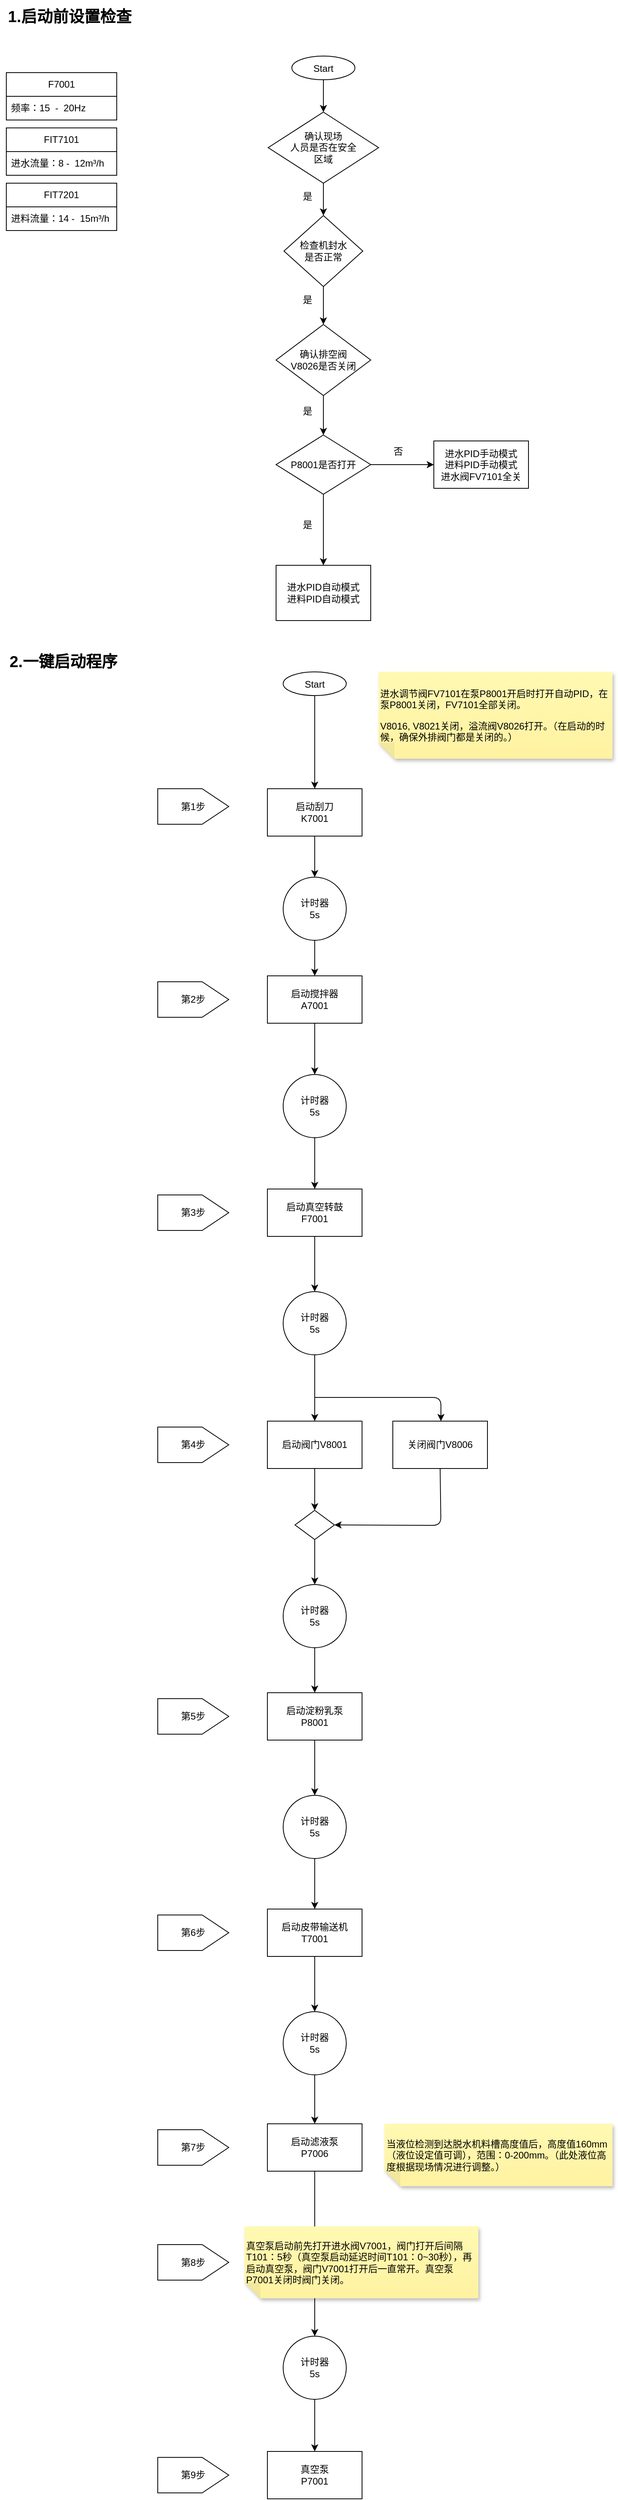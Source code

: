 <mxfile>
    <diagram id="wImYX9leGLHuQFXVxH7y" name="第 1 页">
        <mxGraphModel dx="1103" dy="1942" grid="1" gridSize="10" guides="1" tooltips="1" connect="1" arrows="1" fold="1" page="1" pageScale="1" pageWidth="827" pageHeight="1169" math="0" shadow="0">
            <root>
                <mxCell id="0"/>
                <mxCell id="1" parent="0"/>
                <mxCell id="384" value="F7001" style="swimlane;fontStyle=0;childLayout=stackLayout;horizontal=1;startSize=30;horizontalStack=0;resizeParent=1;resizeParentMax=0;resizeLast=0;collapsible=1;marginBottom=0;whiteSpace=wrap;html=1;fontFamily=Helvetica;fontSize=12;fontColor=default;fillColor=none;gradientColor=none;" parent="1" vertex="1">
                    <mxGeometry x="18" y="-1065" width="140" height="60" as="geometry"/>
                </mxCell>
                <mxCell id="385" value="频率：15&amp;nbsp; -&amp;nbsp; 20Hz" style="text;strokeColor=none;fillColor=none;align=left;verticalAlign=middle;spacingLeft=4;spacingRight=4;overflow=hidden;points=[[0,0.5],[1,0.5]];portConstraint=eastwest;rotatable=0;whiteSpace=wrap;html=1;fontFamily=Helvetica;fontSize=12;fontColor=default;" parent="384" vertex="1">
                    <mxGeometry y="30" width="140" height="30" as="geometry"/>
                </mxCell>
                <mxCell id="388" value="FIT7101" style="swimlane;fontStyle=0;childLayout=stackLayout;horizontal=1;startSize=30;horizontalStack=0;resizeParent=1;resizeParentMax=0;resizeLast=0;collapsible=1;marginBottom=0;whiteSpace=wrap;html=1;fontFamily=Helvetica;fontSize=12;fontColor=default;fillColor=none;gradientColor=none;" parent="1" vertex="1">
                    <mxGeometry x="18" y="-995" width="140" height="60" as="geometry"/>
                </mxCell>
                <mxCell id="389" value="进水流量：8 -&amp;nbsp; 12m³/h" style="text;strokeColor=none;fillColor=none;align=left;verticalAlign=middle;spacingLeft=4;spacingRight=4;overflow=hidden;points=[[0,0.5],[1,0.5]];portConstraint=eastwest;rotatable=0;whiteSpace=wrap;html=1;fontFamily=Helvetica;fontSize=12;fontColor=default;" parent="388" vertex="1">
                    <mxGeometry y="30" width="140" height="30" as="geometry"/>
                </mxCell>
                <UserObject label="FIT7201" tags="" id="390">
                    <mxCell style="swimlane;fontStyle=0;childLayout=stackLayout;horizontal=1;startSize=30;horizontalStack=0;resizeParent=1;resizeParentMax=0;resizeLast=0;collapsible=1;marginBottom=0;whiteSpace=wrap;html=1;fontFamily=Helvetica;fontSize=12;fontColor=default;fillColor=none;gradientColor=none;" parent="1" vertex="1">
                        <mxGeometry x="18" y="-925" width="140" height="60" as="geometry"/>
                    </mxCell>
                </UserObject>
                <mxCell id="391" value="进料流量：14 -&amp;nbsp; 15m³/h" style="text;strokeColor=none;fillColor=none;align=left;verticalAlign=middle;spacingLeft=4;spacingRight=4;overflow=hidden;points=[[0,0.5],[1,0.5]];portConstraint=eastwest;rotatable=0;whiteSpace=wrap;html=1;fontFamily=Helvetica;fontSize=12;fontColor=default;" parent="390" vertex="1">
                    <mxGeometry y="30" width="140" height="30" as="geometry"/>
                </mxCell>
                <mxCell id="427" value="" style="edgeStyle=none;html=1;fontFamily=Helvetica;fontSize=12;fontColor=default;" parent="1" source="425" target="426" edge="1">
                    <mxGeometry relative="1" as="geometry"/>
                </mxCell>
                <mxCell id="425" value="Start" style="ellipse;align=center;" parent="1" vertex="1">
                    <mxGeometry x="380" y="-1086" width="80" height="30" as="geometry"/>
                </mxCell>
                <mxCell id="431" value="" style="edgeStyle=none;html=1;fontFamily=Helvetica;fontSize=12;fontColor=default;" parent="1" source="426" target="430" edge="1">
                    <mxGeometry relative="1" as="geometry"/>
                </mxCell>
                <mxCell id="426" value="确认现场&lt;br&gt;人员是否在安全&lt;br&gt;区域" style="rhombus;whiteSpace=wrap;html=1;align=center;" parent="1" vertex="1">
                    <mxGeometry x="350" y="-1015" width="140" height="90" as="geometry"/>
                </mxCell>
                <mxCell id="440" style="edgeStyle=none;html=1;exitX=0.5;exitY=1;exitDx=0;exitDy=0;entryX=0.5;entryY=0;entryDx=0;entryDy=0;fontFamily=Helvetica;fontSize=12;fontColor=default;" parent="1" source="430" target="439" edge="1">
                    <mxGeometry relative="1" as="geometry"/>
                </mxCell>
                <mxCell id="430" value="检查机封水&lt;br&gt;是否正常" style="rhombus;whiteSpace=wrap;html=1;" parent="1" vertex="1">
                    <mxGeometry x="370" y="-884" width="100" height="90" as="geometry"/>
                </mxCell>
                <mxCell id="448" style="edgeStyle=none;html=1;exitX=0.5;exitY=1;exitDx=0;exitDy=0;entryX=0.5;entryY=0;entryDx=0;entryDy=0;fontFamily=Helvetica;fontSize=12;fontColor=default;" parent="1" source="439" target="443" edge="1">
                    <mxGeometry relative="1" as="geometry"/>
                </mxCell>
                <mxCell id="439" value="确认排空阀&lt;br&gt;V8026是否关闭" style="rhombus;whiteSpace=wrap;html=1;" parent="1" vertex="1">
                    <mxGeometry x="360" y="-746" width="120" height="90" as="geometry"/>
                </mxCell>
                <mxCell id="441" value="" style="edgeStyle=none;html=1;fontFamily=Helvetica;fontSize=12;fontColor=default;" parent="1" source="443" target="444" edge="1">
                    <mxGeometry relative="1" as="geometry"/>
                </mxCell>
                <mxCell id="442" value="" style="edgeStyle=none;html=1;fontFamily=Helvetica;fontSize=12;fontColor=default;" parent="1" source="443" target="446" edge="1">
                    <mxGeometry relative="1" as="geometry"/>
                </mxCell>
                <mxCell id="443" value="P8001是否打开" style="rhombus;whiteSpace=wrap;html=1;" parent="1" vertex="1">
                    <mxGeometry x="360" y="-606" width="120" height="75" as="geometry"/>
                </mxCell>
                <mxCell id="444" value="进水PID自动模式&lt;br&gt;进料PID自动模式" style="whiteSpace=wrap;html=1;" parent="1" vertex="1">
                    <mxGeometry x="360" y="-441" width="120" height="70" as="geometry"/>
                </mxCell>
                <mxCell id="445" value="是" style="text;strokeColor=none;align=center;fillColor=none;html=1;verticalAlign=middle;whiteSpace=wrap;rounded=0;fontFamily=Helvetica;fontSize=12;fontColor=default;" parent="1" vertex="1">
                    <mxGeometry x="381" y="-507" width="38" height="30" as="geometry"/>
                </mxCell>
                <mxCell id="446" value="进水PID手动模式&lt;br&gt;进料PID手动模式&lt;br&gt;进水阀FV7101全关" style="whiteSpace=wrap;html=1;" parent="1" vertex="1">
                    <mxGeometry x="560" y="-598.5" width="120" height="60" as="geometry"/>
                </mxCell>
                <mxCell id="447" value="否" style="text;strokeColor=none;align=center;fillColor=none;html=1;verticalAlign=middle;whiteSpace=wrap;rounded=0;fontFamily=Helvetica;fontSize=12;fontColor=default;" parent="1" vertex="1">
                    <mxGeometry x="495" y="-600" width="40" height="30" as="geometry"/>
                </mxCell>
                <mxCell id="449" value="是" style="text;strokeColor=none;align=center;fillColor=none;html=1;verticalAlign=middle;whiteSpace=wrap;rounded=0;fontFamily=Helvetica;fontSize=12;fontColor=default;" parent="1" vertex="1">
                    <mxGeometry x="381" y="-651" width="38" height="30" as="geometry"/>
                </mxCell>
                <mxCell id="450" value="是" style="text;strokeColor=none;align=center;fillColor=none;html=1;verticalAlign=middle;whiteSpace=wrap;rounded=0;fontFamily=Helvetica;fontSize=12;fontColor=default;" parent="1" vertex="1">
                    <mxGeometry x="381" y="-792" width="38" height="30" as="geometry"/>
                </mxCell>
                <mxCell id="451" value="是" style="text;strokeColor=none;align=center;fillColor=none;html=1;verticalAlign=middle;whiteSpace=wrap;rounded=0;fontFamily=Helvetica;fontSize=12;fontColor=default;" parent="1" vertex="1">
                    <mxGeometry x="381" y="-923" width="38" height="30" as="geometry"/>
                </mxCell>
                <mxCell id="458" value="" style="edgeStyle=none;html=1;fontFamily=Helvetica;fontSize=12;fontColor=default;" parent="1" source="452" target="457" edge="1">
                    <mxGeometry relative="1" as="geometry"/>
                </mxCell>
                <mxCell id="452" value="Start" style="ellipse" parent="1" vertex="1">
                    <mxGeometry x="369" y="-306" width="80" height="30" as="geometry"/>
                </mxCell>
                <mxCell id="462" value="" style="edgeStyle=none;html=1;fontFamily=Helvetica;fontSize=12;fontColor=default;" parent="1" source="457" target="461" edge="1">
                    <mxGeometry relative="1" as="geometry"/>
                </mxCell>
                <mxCell id="457" value="启动刮刀&lt;br&gt;K7001" style="whiteSpace=wrap;html=1;" parent="1" vertex="1">
                    <mxGeometry x="349" y="-158" width="120" height="60" as="geometry"/>
                </mxCell>
                <mxCell id="464" value="" style="edgeStyle=none;html=1;fontFamily=Helvetica;fontSize=12;fontColor=default;" parent="1" source="461" target="463" edge="1">
                    <mxGeometry relative="1" as="geometry"/>
                </mxCell>
                <mxCell id="461" value="计时器&lt;br&gt;5s" style="ellipse;whiteSpace=wrap;html=1;" parent="1" vertex="1">
                    <mxGeometry x="369" y="-46" width="80" height="80" as="geometry"/>
                </mxCell>
                <mxCell id="466" value="" style="edgeStyle=none;html=1;fontFamily=Helvetica;fontSize=12;fontColor=default;" parent="1" source="463" target="465" edge="1">
                    <mxGeometry relative="1" as="geometry"/>
                </mxCell>
                <mxCell id="463" value="启动搅拌器&lt;br&gt;A7001" style="whiteSpace=wrap;html=1;" parent="1" vertex="1">
                    <mxGeometry x="349" y="79" width="120" height="60" as="geometry"/>
                </mxCell>
                <mxCell id="468" value="" style="edgeStyle=none;html=1;fontFamily=Helvetica;fontSize=12;fontColor=default;" parent="1" source="465" target="467" edge="1">
                    <mxGeometry relative="1" as="geometry"/>
                </mxCell>
                <mxCell id="465" value="计时器&lt;br&gt;5s" style="ellipse;whiteSpace=wrap;html=1;" parent="1" vertex="1">
                    <mxGeometry x="369" y="204" width="80" height="80" as="geometry"/>
                </mxCell>
                <mxCell id="470" value="" style="edgeStyle=none;html=1;fontFamily=Helvetica;fontSize=12;fontColor=default;" parent="1" source="467" target="469" edge="1">
                    <mxGeometry relative="1" as="geometry"/>
                </mxCell>
                <mxCell id="467" value="启动真空转鼓&lt;br&gt;F7001" style="whiteSpace=wrap;html=1;" parent="1" vertex="1">
                    <mxGeometry x="349" y="349" width="120" height="60" as="geometry"/>
                </mxCell>
                <mxCell id="472" value="" style="edgeStyle=none;html=1;fontFamily=Helvetica;fontSize=12;fontColor=default;" parent="1" source="469" target="471" edge="1">
                    <mxGeometry relative="1" as="geometry"/>
                </mxCell>
                <mxCell id="469" value="计时器&lt;br&gt;5s" style="ellipse;whiteSpace=wrap;html=1;" parent="1" vertex="1">
                    <mxGeometry x="369" y="479" width="80" height="80" as="geometry"/>
                </mxCell>
                <mxCell id="484" value="" style="edgeStyle=none;html=1;fontFamily=Helvetica;fontSize=12;fontColor=default;" parent="1" source="471" target="483" edge="1">
                    <mxGeometry relative="1" as="geometry"/>
                </mxCell>
                <mxCell id="471" value="启动阀门V8001" style="whiteSpace=wrap;html=1;" parent="1" vertex="1">
                    <mxGeometry x="349" y="643" width="120" height="60" as="geometry"/>
                </mxCell>
                <mxCell id="485" style="edgeStyle=none;html=1;entryX=1;entryY=0.5;entryDx=0;entryDy=0;fontFamily=Helvetica;fontSize=12;fontColor=default;exitX=0.5;exitY=1;exitDx=0;exitDy=0;" parent="1" source="477" target="483" edge="1">
                    <mxGeometry relative="1" as="geometry">
                        <Array as="points">
                            <mxPoint x="569" y="775"/>
                        </Array>
                    </mxGeometry>
                </mxCell>
                <mxCell id="477" value="关闭阀门V8006" style="whiteSpace=wrap;html=1;" parent="1" vertex="1">
                    <mxGeometry x="508" y="643" width="120" height="60" as="geometry"/>
                </mxCell>
                <mxCell id="479" value="" style="edgeStyle=none;orthogonalLoop=1;jettySize=auto;html=1;fontFamily=Helvetica;fontSize=12;fontColor=default;" parent="1" edge="1">
                    <mxGeometry width="80" relative="1" as="geometry">
                        <mxPoint x="409" y="613" as="sourcePoint"/>
                        <mxPoint x="569" y="643" as="targetPoint"/>
                        <Array as="points">
                            <mxPoint x="569" y="613"/>
                        </Array>
                    </mxGeometry>
                </mxCell>
                <mxCell id="487" value="" style="edgeStyle=none;html=1;fontFamily=Helvetica;fontSize=12;fontColor=default;" parent="1" source="483" target="486" edge="1">
                    <mxGeometry relative="1" as="geometry"/>
                </mxCell>
                <mxCell id="483" value="" style="rhombus;whiteSpace=wrap;html=1;" parent="1" vertex="1">
                    <mxGeometry x="384" y="756" width="50" height="37" as="geometry"/>
                </mxCell>
                <mxCell id="489" value="" style="edgeStyle=none;html=1;fontFamily=Helvetica;fontSize=12;fontColor=default;" parent="1" source="486" target="488" edge="1">
                    <mxGeometry relative="1" as="geometry"/>
                </mxCell>
                <mxCell id="486" value="计时器&lt;br&gt;5s" style="ellipse;whiteSpace=wrap;html=1;" parent="1" vertex="1">
                    <mxGeometry x="369" y="850" width="80" height="80" as="geometry"/>
                </mxCell>
                <mxCell id="491" value="" style="edgeStyle=none;html=1;fontFamily=Helvetica;fontSize=12;fontColor=default;" parent="1" source="488" target="490" edge="1">
                    <mxGeometry relative="1" as="geometry"/>
                </mxCell>
                <mxCell id="488" value="启动淀粉乳泵&lt;br&gt;P8001" style="whiteSpace=wrap;html=1;" parent="1" vertex="1">
                    <mxGeometry x="349" y="987" width="120" height="60" as="geometry"/>
                </mxCell>
                <mxCell id="493" value="" style="edgeStyle=none;html=1;fontFamily=Helvetica;fontSize=12;fontColor=default;" parent="1" source="490" target="492" edge="1">
                    <mxGeometry relative="1" as="geometry"/>
                </mxCell>
                <mxCell id="490" value="计时器&lt;br&gt;5s" style="ellipse;whiteSpace=wrap;html=1;" parent="1" vertex="1">
                    <mxGeometry x="369" y="1117" width="80" height="80" as="geometry"/>
                </mxCell>
                <mxCell id="497" value="" style="edgeStyle=none;html=1;fontFamily=Helvetica;fontSize=12;fontColor=#FFFFFF;" parent="1" source="492" target="496" edge="1">
                    <mxGeometry relative="1" as="geometry"/>
                </mxCell>
                <mxCell id="492" value="启动皮带输送机&lt;br&gt;T7001" style="whiteSpace=wrap;html=1;" parent="1" vertex="1">
                    <mxGeometry x="349" y="1261" width="120" height="60" as="geometry"/>
                </mxCell>
                <mxCell id="494" value="&lt;p class=&quot;MsoNormal&quot;&gt;&lt;span&gt;当液位检测到达脱水机料槽高度值后，&lt;/span&gt;高度值160mm（液位设定值可调），范围：0-200mm。（此处液位高度根据现场情况进行调整。）&lt;/p&gt;&lt;p class=&quot;MsoNormal&quot;&gt;&lt;span&gt;&lt;/span&gt;&lt;/p&gt;" style="shape=note;whiteSpace=wrap;html=1;backgroundOutline=1;fontColor=#000000;darkOpacity=0.05;fillColor=#FFF9B2;strokeColor=none;fillStyle=solid;direction=west;gradientDirection=north;gradientColor=#FFF2A1;shadow=1;size=20;pointerEvents=1;fontFamily=Helvetica;fontSize=12;align=left;" parent="1" vertex="1">
                    <mxGeometry x="497.5" y="1533" width="289" height="79" as="geometry"/>
                </mxCell>
                <mxCell id="499" value="" style="edgeStyle=none;html=1;fontFamily=Helvetica;fontSize=12;fontColor=#FFFFFF;" parent="1" source="496" target="498" edge="1">
                    <mxGeometry relative="1" as="geometry"/>
                </mxCell>
                <mxCell id="496" value="计时器&lt;br&gt;5s" style="ellipse;whiteSpace=wrap;html=1;" parent="1" vertex="1">
                    <mxGeometry x="369" y="1391" width="80" height="80" as="geometry"/>
                </mxCell>
                <mxCell id="501" value="" style="edgeStyle=none;html=1;fontFamily=Helvetica;fontSize=12;fontColor=#FFFFFF;" parent="1" source="498" target="500" edge="1">
                    <mxGeometry relative="1" as="geometry"/>
                </mxCell>
                <mxCell id="498" value="启动滤液泵&lt;br&gt;P7006" style="whiteSpace=wrap;html=1;" parent="1" vertex="1">
                    <mxGeometry x="349" y="1533" width="120" height="60" as="geometry"/>
                </mxCell>
                <mxCell id="503" value="" style="edgeStyle=none;html=1;fontFamily=Helvetica;fontSize=12;fontColor=#FFFFFF;" parent="1" source="500" target="502" edge="1">
                    <mxGeometry relative="1" as="geometry"/>
                </mxCell>
                <mxCell id="500" value="计时器&lt;br&gt;5s" style="ellipse;whiteSpace=wrap;html=1;" parent="1" vertex="1">
                    <mxGeometry x="369" y="1802" width="80" height="80" as="geometry"/>
                </mxCell>
                <mxCell id="502" value="真空泵&lt;br&gt;P7001" style="whiteSpace=wrap;html=1;" parent="1" vertex="1">
                    <mxGeometry x="349" y="1948" width="120" height="60" as="geometry"/>
                </mxCell>
                <mxCell id="504" value="&lt;p style=&quot;&quot; class=&quot;MsoNormal&quot;&gt;真空泵启动前先打开进水阀V7001，阀门打开后间隔T101：5秒（真空泵启动延迟时间T101：0~30秒），再启动真空泵，阀门V7001打开后一直常开。真空泵P7001关闭时阀门关闭。&lt;span&gt;&lt;/span&gt;&lt;/p&gt;&lt;p class=&quot;MsoNormal&quot;&gt;&lt;span&gt;&lt;/span&gt;&lt;/p&gt;" style="shape=note;whiteSpace=wrap;html=1;backgroundOutline=1;fontColor=#000000;darkOpacity=0.05;fillColor=#FFF9B2;strokeColor=none;fillStyle=solid;direction=west;gradientDirection=north;gradientColor=#FFF2A1;shadow=1;size=20;pointerEvents=1;fontFamily=Helvetica;fontSize=12;align=left;" parent="1" vertex="1">
                    <mxGeometry x="320" y="1663" width="296.5" height="91" as="geometry"/>
                </mxCell>
                <mxCell id="505" value="&lt;p class=&quot;MsoNormal&quot;&gt;&lt;span&gt;进水调节阀FV&lt;/span&gt;&lt;span&gt;7101&lt;/span&gt;&lt;span&gt;在泵P&lt;/span&gt;&lt;span&gt;8001&lt;/span&gt;&lt;span&gt;开启时打开自动PID，在泵P&lt;/span&gt;&lt;span&gt;8001&lt;/span&gt;&lt;span&gt;关闭，FV&lt;/span&gt;&lt;span&gt;7101&lt;/span&gt;&lt;span&gt;全部关闭。&lt;/span&gt;&lt;span&gt;&lt;/span&gt;&lt;/p&gt;&lt;p class=&quot;MsoNormal&quot;&gt;&lt;span&gt;V8016, V8021&lt;/span&gt;&lt;span&gt;关闭，溢流阀V&lt;/span&gt;&lt;span&gt;8026&lt;/span&gt;&lt;span&gt;打开。（&lt;/span&gt;&lt;span&gt;在启动的时候，确保外排阀门都是关闭的。）&lt;/span&gt;&lt;span&gt;&lt;/span&gt;&lt;/p&gt;&lt;p class=&quot;MsoNormal&quot;&gt;&lt;span&gt;&lt;/span&gt;&lt;/p&gt;" style="shape=note;whiteSpace=wrap;html=1;backgroundOutline=1;fontColor=#000000;darkOpacity=0.05;fillColor=#FFF9B2;strokeColor=none;fillStyle=solid;direction=west;gradientDirection=north;gradientColor=#FFF2A1;shadow=1;size=20;pointerEvents=1;fontFamily=Helvetica;fontSize=12;align=left;" parent="1" vertex="1">
                    <mxGeometry x="490" y="-306" width="296.5" height="110" as="geometry"/>
                </mxCell>
                <mxCell id="506" value="第1步" style="shape=offPageConnector;whiteSpace=wrap;html=1;direction=north;" parent="1" vertex="1">
                    <mxGeometry x="210" y="-158" width="90" height="45" as="geometry"/>
                </mxCell>
                <mxCell id="509" value="1.启动前设置检查" style="text;strokeColor=none;fillColor=none;html=1;fontSize=20;fontStyle=1;verticalAlign=middle;align=center;" parent="1" vertex="1">
                    <mxGeometry x="18" y="-1157" width="160" height="40" as="geometry"/>
                </mxCell>
                <mxCell id="510" value="2.一键启动程序" style="text;strokeColor=none;fillColor=none;html=1;fontSize=20;fontStyle=1;verticalAlign=middle;align=center;" parent="1" vertex="1">
                    <mxGeometry x="10" y="-340" width="160" height="40" as="geometry"/>
                </mxCell>
                <mxCell id="511" value="第2步" style="shape=offPageConnector;whiteSpace=wrap;html=1;direction=north;" parent="1" vertex="1">
                    <mxGeometry x="210" y="86.5" width="90" height="45" as="geometry"/>
                </mxCell>
                <mxCell id="512" value="第3步" style="shape=offPageConnector;whiteSpace=wrap;html=1;direction=north;" parent="1" vertex="1">
                    <mxGeometry x="210" y="356.5" width="90" height="45" as="geometry"/>
                </mxCell>
                <mxCell id="513" value="第4步" style="shape=offPageConnector;whiteSpace=wrap;html=1;direction=north;" parent="1" vertex="1">
                    <mxGeometry x="210" y="650.5" width="90" height="45" as="geometry"/>
                </mxCell>
                <mxCell id="514" value="第5步" style="shape=offPageConnector;whiteSpace=wrap;html=1;direction=north;" parent="1" vertex="1">
                    <mxGeometry x="210" y="994.5" width="90" height="45" as="geometry"/>
                </mxCell>
                <mxCell id="515" value="第6步" style="shape=offPageConnector;whiteSpace=wrap;html=1;direction=north;" parent="1" vertex="1">
                    <mxGeometry x="210" y="1268.5" width="90" height="45" as="geometry"/>
                </mxCell>
                <mxCell id="516" value="第7步" style="shape=offPageConnector;whiteSpace=wrap;html=1;direction=north;" parent="1" vertex="1">
                    <mxGeometry x="210" y="1540.5" width="90" height="45" as="geometry"/>
                </mxCell>
                <mxCell id="517" value="第8步" style="shape=offPageConnector;whiteSpace=wrap;html=1;direction=north;" parent="1" vertex="1">
                    <mxGeometry x="210" y="1686" width="90" height="45" as="geometry"/>
                </mxCell>
                <mxCell id="518" value="第9步" style="shape=offPageConnector;whiteSpace=wrap;html=1;direction=north;" vertex="1" parent="1">
                    <mxGeometry x="210" y="1955.5" width="90" height="45" as="geometry"/>
                </mxCell>
            </root>
        </mxGraphModel>
    </diagram>
</mxfile>